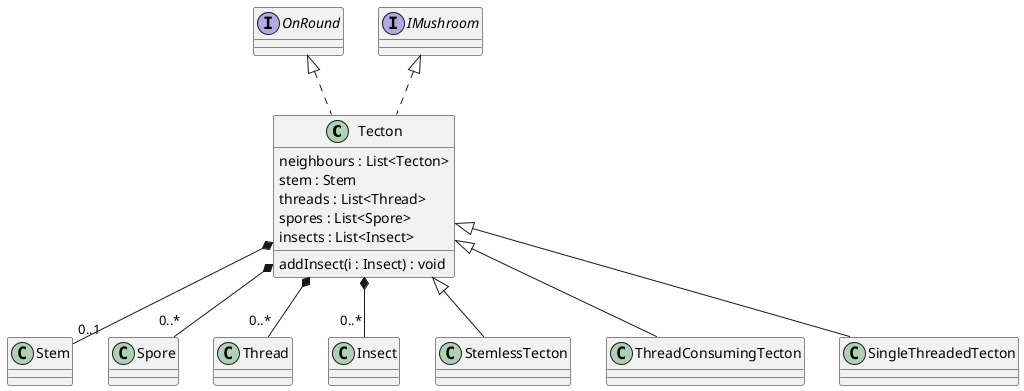 @startuml tecton

Tecton *-- "0..1" Stem
Tecton *-- "0..*" Spore
Tecton *-- "0..*" Thread
Tecton *-- "0..*" Insect
class Tecton implements OnRound, IMushroom{
    neighbours : List<Tecton>
    stem : Stem
    threads : List<Thread>
    spores : List<Spore>
    insects : List<Insect>
    addInsect(i : Insect) : void
}

class StemlessTecton extends Tecton {}
class ThreadConsumingTecton extends Tecton {}
class SingleThreadedTecton extends Tecton {}
@enduml